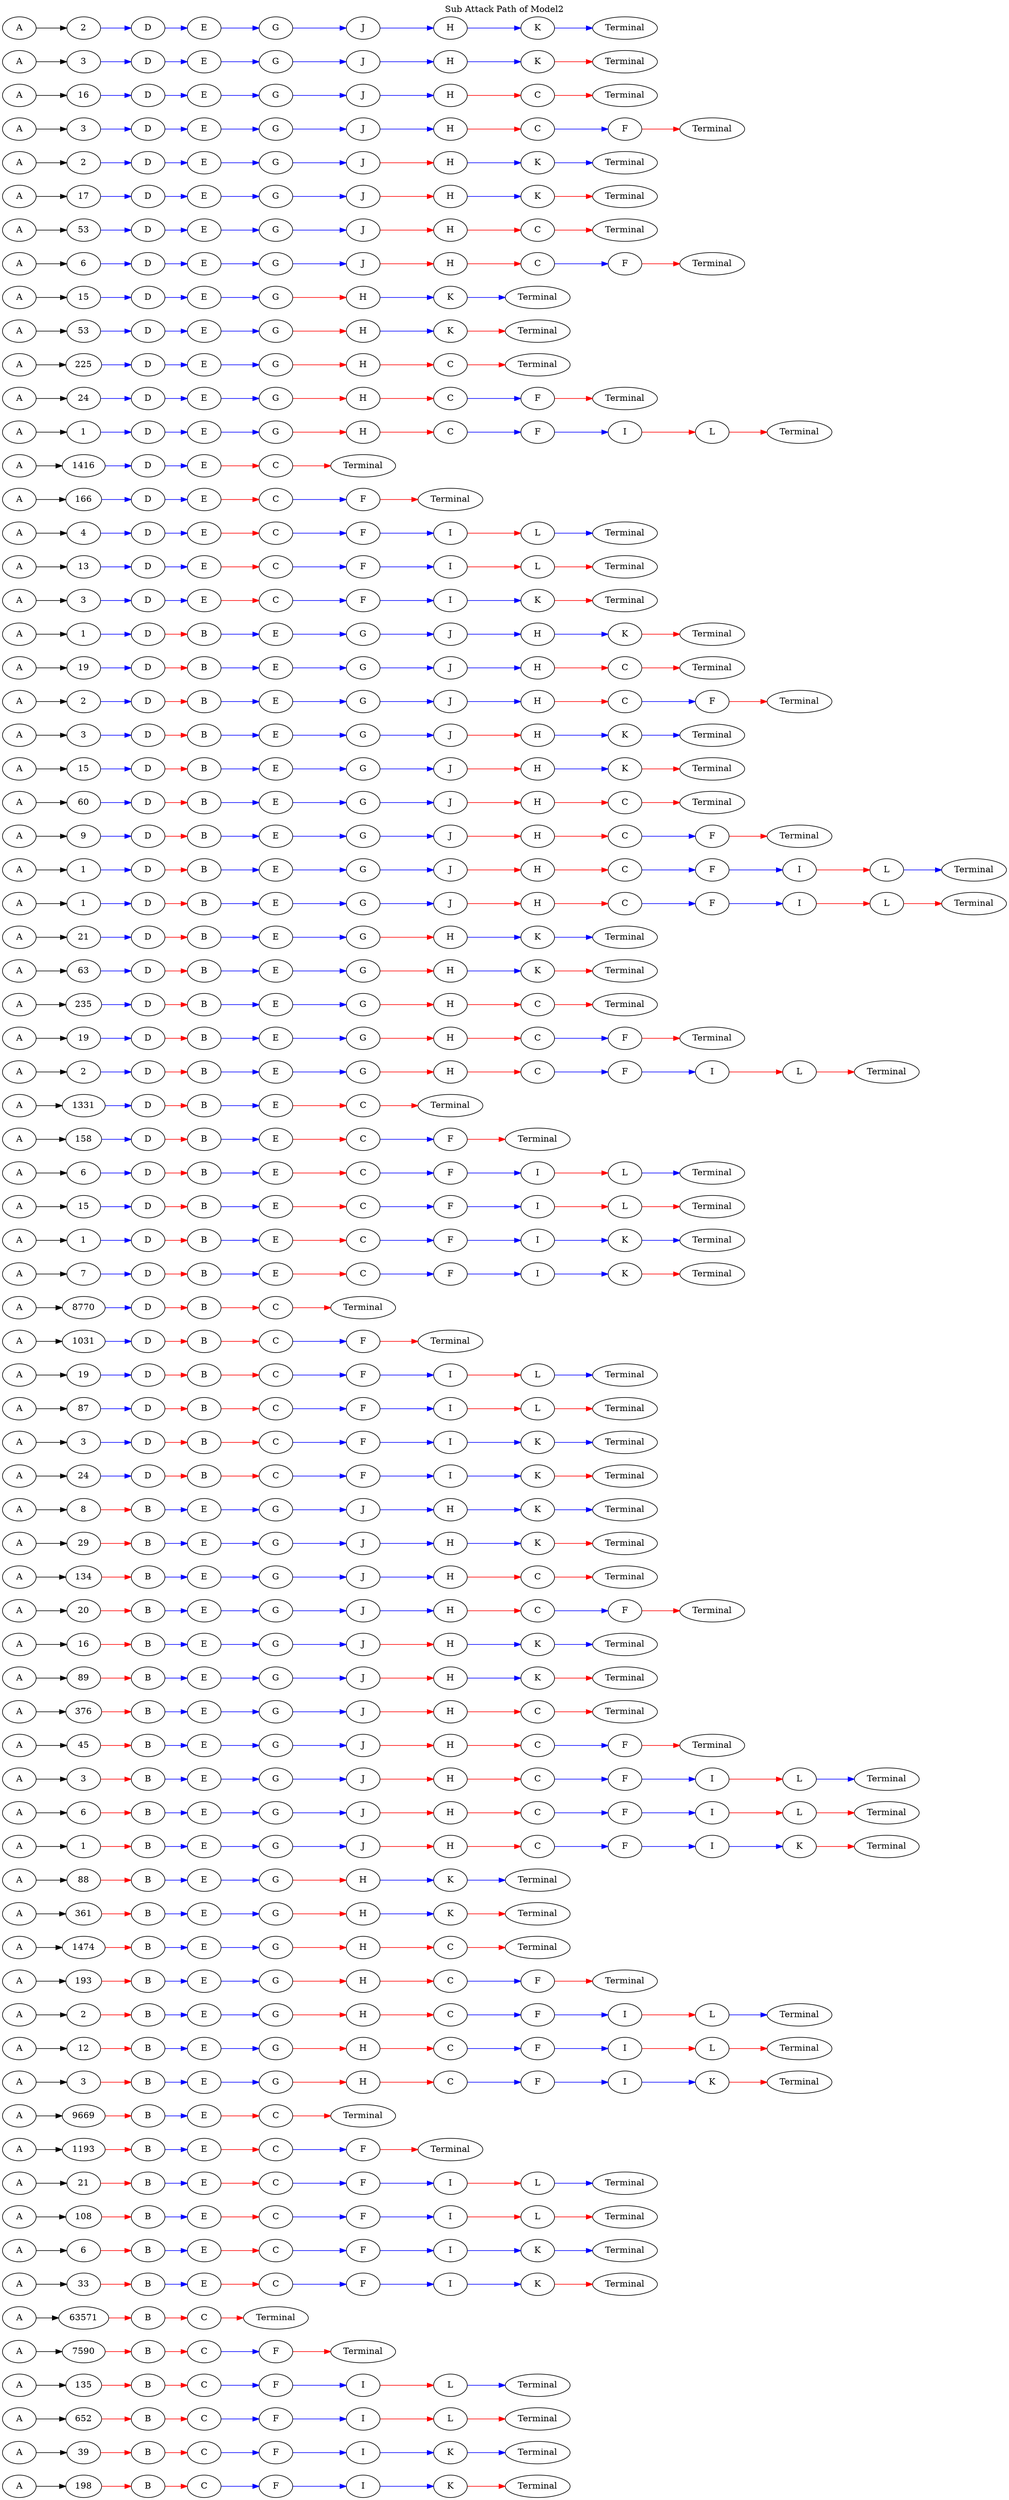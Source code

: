 // Sub Attack Path
digraph SubAttackPathModel {
	graph [label="Sub Attack Path of Model2" labelloc=t rankdir=LR]
	A1 [label=A]
	number_of_attack1 [label=198]
	A1 -> number_of_attack1
	B1 [label=B]
	number_of_attack1 -> B1 [color=red]
	C1 [label=C]
	B1 -> C1 [color=red]
	F1 [label=F]
	C1 -> F1 [color=blue]
	I1 [label=I]
	F1 -> I1 [color=blue]
	K1 [label=K]
	I1 -> K1 [color=blue]
	Terminal1 [label=Terminal]
	K1 -> Terminal1 [color=red]
	A2 [label=A]
	number_of_attack2 [label=39]
	A2 -> number_of_attack2
	B2 [label=B]
	number_of_attack2 -> B2 [color=red]
	C2 [label=C]
	B2 -> C2 [color=red]
	F2 [label=F]
	C2 -> F2 [color=blue]
	I2 [label=I]
	F2 -> I2 [color=blue]
	K2 [label=K]
	I2 -> K2 [color=blue]
	Terminal2 [label=Terminal]
	K2 -> Terminal2 [color=blue]
	A3 [label=A]
	number_of_attack3 [label=652]
	A3 -> number_of_attack3
	B3 [label=B]
	number_of_attack3 -> B3 [color=red]
	C3 [label=C]
	B3 -> C3 [color=red]
	F3 [label=F]
	C3 -> F3 [color=blue]
	I3 [label=I]
	F3 -> I3 [color=blue]
	L3 [label=L]
	I3 -> L3 [color=red]
	Terminal3 [label=Terminal]
	L3 -> Terminal3 [color=red]
	A4 [label=A]
	number_of_attack4 [label=135]
	A4 -> number_of_attack4
	B4 [label=B]
	number_of_attack4 -> B4 [color=red]
	C4 [label=C]
	B4 -> C4 [color=red]
	F4 [label=F]
	C4 -> F4 [color=blue]
	I4 [label=I]
	F4 -> I4 [color=blue]
	L4 [label=L]
	I4 -> L4 [color=red]
	Terminal4 [label=Terminal]
	L4 -> Terminal4 [color=blue]
	A5 [label=A]
	number_of_attack5 [label=7590]
	A5 -> number_of_attack5
	B5 [label=B]
	number_of_attack5 -> B5 [color=red]
	C5 [label=C]
	B5 -> C5 [color=red]
	F5 [label=F]
	C5 -> F5 [color=blue]
	Terminal5 [label=Terminal]
	F5 -> Terminal5 [color=red]
	A6 [label=A]
	number_of_attack6 [label=63571]
	A6 -> number_of_attack6
	B6 [label=B]
	number_of_attack6 -> B6 [color=red]
	C6 [label=C]
	B6 -> C6 [color=red]
	Terminal6 [label=Terminal]
	C6 -> Terminal6 [color=red]
	A7 [label=A]
	number_of_attack7 [label=33]
	A7 -> number_of_attack7
	B7 [label=B]
	number_of_attack7 -> B7 [color=red]
	E7 [label=E]
	B7 -> E7 [color=blue]
	C7 [label=C]
	E7 -> C7 [color=red]
	F7 [label=F]
	C7 -> F7 [color=blue]
	I7 [label=I]
	F7 -> I7 [color=blue]
	K7 [label=K]
	I7 -> K7 [color=blue]
	Terminal7 [label=Terminal]
	K7 -> Terminal7 [color=red]
	A8 [label=A]
	number_of_attack8 [label=6]
	A8 -> number_of_attack8
	B8 [label=B]
	number_of_attack8 -> B8 [color=red]
	E8 [label=E]
	B8 -> E8 [color=blue]
	C8 [label=C]
	E8 -> C8 [color=red]
	F8 [label=F]
	C8 -> F8 [color=blue]
	I8 [label=I]
	F8 -> I8 [color=blue]
	K8 [label=K]
	I8 -> K8 [color=blue]
	Terminal8 [label=Terminal]
	K8 -> Terminal8 [color=blue]
	A9 [label=A]
	number_of_attack9 [label=108]
	A9 -> number_of_attack9
	B9 [label=B]
	number_of_attack9 -> B9 [color=red]
	E9 [label=E]
	B9 -> E9 [color=blue]
	C9 [label=C]
	E9 -> C9 [color=red]
	F9 [label=F]
	C9 -> F9 [color=blue]
	I9 [label=I]
	F9 -> I9 [color=blue]
	L9 [label=L]
	I9 -> L9 [color=red]
	Terminal9 [label=Terminal]
	L9 -> Terminal9 [color=red]
	A10 [label=A]
	number_of_attack10 [label=21]
	A10 -> number_of_attack10
	B10 [label=B]
	number_of_attack10 -> B10 [color=red]
	E10 [label=E]
	B10 -> E10 [color=blue]
	C10 [label=C]
	E10 -> C10 [color=red]
	F10 [label=F]
	C10 -> F10 [color=blue]
	I10 [label=I]
	F10 -> I10 [color=blue]
	L10 [label=L]
	I10 -> L10 [color=red]
	Terminal10 [label=Terminal]
	L10 -> Terminal10 [color=blue]
	A11 [label=A]
	number_of_attack11 [label=1193]
	A11 -> number_of_attack11
	B11 [label=B]
	number_of_attack11 -> B11 [color=red]
	E11 [label=E]
	B11 -> E11 [color=blue]
	C11 [label=C]
	E11 -> C11 [color=red]
	F11 [label=F]
	C11 -> F11 [color=blue]
	Terminal11 [label=Terminal]
	F11 -> Terminal11 [color=red]
	A12 [label=A]
	number_of_attack12 [label=9669]
	A12 -> number_of_attack12
	B12 [label=B]
	number_of_attack12 -> B12 [color=red]
	E12 [label=E]
	B12 -> E12 [color=blue]
	C12 [label=C]
	E12 -> C12 [color=red]
	Terminal12 [label=Terminal]
	C12 -> Terminal12 [color=red]
	A13 [label=A]
	number_of_attack13 [label=3]
	A13 -> number_of_attack13
	B13 [label=B]
	number_of_attack13 -> B13 [color=red]
	E13 [label=E]
	B13 -> E13 [color=blue]
	G13 [label=G]
	E13 -> G13 [color=blue]
	H13 [label=H]
	G13 -> H13 [color=red]
	C13 [label=C]
	H13 -> C13 [color=red]
	F13 [label=F]
	C13 -> F13 [color=blue]
	I13 [label=I]
	F13 -> I13 [color=blue]
	K13 [label=K]
	I13 -> K13 [color=blue]
	Terminal13 [label=Terminal]
	K13 -> Terminal13 [color=red]
	A14 [label=A]
	number_of_attack14 [label=12]
	A14 -> number_of_attack14
	B14 [label=B]
	number_of_attack14 -> B14 [color=red]
	E14 [label=E]
	B14 -> E14 [color=blue]
	G14 [label=G]
	E14 -> G14 [color=blue]
	H14 [label=H]
	G14 -> H14 [color=red]
	C14 [label=C]
	H14 -> C14 [color=red]
	F14 [label=F]
	C14 -> F14 [color=blue]
	I14 [label=I]
	F14 -> I14 [color=blue]
	L14 [label=L]
	I14 -> L14 [color=red]
	Terminal14 [label=Terminal]
	L14 -> Terminal14 [color=red]
	A15 [label=A]
	number_of_attack15 [label=2]
	A15 -> number_of_attack15
	B15 [label=B]
	number_of_attack15 -> B15 [color=red]
	E15 [label=E]
	B15 -> E15 [color=blue]
	G15 [label=G]
	E15 -> G15 [color=blue]
	H15 [label=H]
	G15 -> H15 [color=red]
	C15 [label=C]
	H15 -> C15 [color=red]
	F15 [label=F]
	C15 -> F15 [color=blue]
	I15 [label=I]
	F15 -> I15 [color=blue]
	L15 [label=L]
	I15 -> L15 [color=red]
	Terminal15 [label=Terminal]
	L15 -> Terminal15 [color=blue]
	A16 [label=A]
	number_of_attack16 [label=193]
	A16 -> number_of_attack16
	B16 [label=B]
	number_of_attack16 -> B16 [color=red]
	E16 [label=E]
	B16 -> E16 [color=blue]
	G16 [label=G]
	E16 -> G16 [color=blue]
	H16 [label=H]
	G16 -> H16 [color=red]
	C16 [label=C]
	H16 -> C16 [color=red]
	F16 [label=F]
	C16 -> F16 [color=blue]
	Terminal16 [label=Terminal]
	F16 -> Terminal16 [color=red]
	A17 [label=A]
	number_of_attack17 [label=1474]
	A17 -> number_of_attack17
	B17 [label=B]
	number_of_attack17 -> B17 [color=red]
	E17 [label=E]
	B17 -> E17 [color=blue]
	G17 [label=G]
	E17 -> G17 [color=blue]
	H17 [label=H]
	G17 -> H17 [color=red]
	C17 [label=C]
	H17 -> C17 [color=red]
	Terminal17 [label=Terminal]
	C17 -> Terminal17 [color=red]
	A18 [label=A]
	number_of_attack18 [label=361]
	A18 -> number_of_attack18
	B18 [label=B]
	number_of_attack18 -> B18 [color=red]
	E18 [label=E]
	B18 -> E18 [color=blue]
	G18 [label=G]
	E18 -> G18 [color=blue]
	H18 [label=H]
	G18 -> H18 [color=red]
	K18 [label=K]
	H18 -> K18 [color=blue]
	Terminal18 [label=Terminal]
	K18 -> Terminal18 [color=red]
	A19 [label=A]
	number_of_attack19 [label=88]
	A19 -> number_of_attack19
	B19 [label=B]
	number_of_attack19 -> B19 [color=red]
	E19 [label=E]
	B19 -> E19 [color=blue]
	G19 [label=G]
	E19 -> G19 [color=blue]
	H19 [label=H]
	G19 -> H19 [color=red]
	K19 [label=K]
	H19 -> K19 [color=blue]
	Terminal19 [label=Terminal]
	K19 -> Terminal19 [color=blue]
	A20 [label=A]
	number_of_attack20 [label=1]
	A20 -> number_of_attack20
	B20 [label=B]
	number_of_attack20 -> B20 [color=red]
	E20 [label=E]
	B20 -> E20 [color=blue]
	G20 [label=G]
	E20 -> G20 [color=blue]
	J20 [label=J]
	G20 -> J20 [color=blue]
	H20 [label=H]
	J20 -> H20 [color=red]
	C20 [label=C]
	H20 -> C20 [color=red]
	F20 [label=F]
	C20 -> F20 [color=blue]
	I20 [label=I]
	F20 -> I20 [color=blue]
	K20 [label=K]
	I20 -> K20 [color=blue]
	Terminal20 [label=Terminal]
	K20 -> Terminal20 [color=red]
	A21 [label=A]
	number_of_attack21 [label=6]
	A21 -> number_of_attack21
	B21 [label=B]
	number_of_attack21 -> B21 [color=red]
	E21 [label=E]
	B21 -> E21 [color=blue]
	G21 [label=G]
	E21 -> G21 [color=blue]
	J21 [label=J]
	G21 -> J21 [color=blue]
	H21 [label=H]
	J21 -> H21 [color=red]
	C21 [label=C]
	H21 -> C21 [color=red]
	F21 [label=F]
	C21 -> F21 [color=blue]
	I21 [label=I]
	F21 -> I21 [color=blue]
	L21 [label=L]
	I21 -> L21 [color=red]
	Terminal21 [label=Terminal]
	L21 -> Terminal21 [color=red]
	A22 [label=A]
	number_of_attack22 [label=3]
	A22 -> number_of_attack22
	B22 [label=B]
	number_of_attack22 -> B22 [color=red]
	E22 [label=E]
	B22 -> E22 [color=blue]
	G22 [label=G]
	E22 -> G22 [color=blue]
	J22 [label=J]
	G22 -> J22 [color=blue]
	H22 [label=H]
	J22 -> H22 [color=red]
	C22 [label=C]
	H22 -> C22 [color=red]
	F22 [label=F]
	C22 -> F22 [color=blue]
	I22 [label=I]
	F22 -> I22 [color=blue]
	L22 [label=L]
	I22 -> L22 [color=red]
	Terminal22 [label=Terminal]
	L22 -> Terminal22 [color=blue]
	A23 [label=A]
	number_of_attack23 [label=45]
	A23 -> number_of_attack23
	B23 [label=B]
	number_of_attack23 -> B23 [color=red]
	E23 [label=E]
	B23 -> E23 [color=blue]
	G23 [label=G]
	E23 -> G23 [color=blue]
	J23 [label=J]
	G23 -> J23 [color=blue]
	H23 [label=H]
	J23 -> H23 [color=red]
	C23 [label=C]
	H23 -> C23 [color=red]
	F23 [label=F]
	C23 -> F23 [color=blue]
	Terminal23 [label=Terminal]
	F23 -> Terminal23 [color=red]
	A24 [label=A]
	number_of_attack24 [label=376]
	A24 -> number_of_attack24
	B24 [label=B]
	number_of_attack24 -> B24 [color=red]
	E24 [label=E]
	B24 -> E24 [color=blue]
	G24 [label=G]
	E24 -> G24 [color=blue]
	J24 [label=J]
	G24 -> J24 [color=blue]
	H24 [label=H]
	J24 -> H24 [color=red]
	C24 [label=C]
	H24 -> C24 [color=red]
	Terminal24 [label=Terminal]
	C24 -> Terminal24 [color=red]
	A25 [label=A]
	number_of_attack25 [label=89]
	A25 -> number_of_attack25
	B25 [label=B]
	number_of_attack25 -> B25 [color=red]
	E25 [label=E]
	B25 -> E25 [color=blue]
	G25 [label=G]
	E25 -> G25 [color=blue]
	J25 [label=J]
	G25 -> J25 [color=blue]
	H25 [label=H]
	J25 -> H25 [color=red]
	K25 [label=K]
	H25 -> K25 [color=blue]
	Terminal25 [label=Terminal]
	K25 -> Terminal25 [color=red]
	A26 [label=A]
	number_of_attack26 [label=16]
	A26 -> number_of_attack26
	B26 [label=B]
	number_of_attack26 -> B26 [color=red]
	E26 [label=E]
	B26 -> E26 [color=blue]
	G26 [label=G]
	E26 -> G26 [color=blue]
	J26 [label=J]
	G26 -> J26 [color=blue]
	H26 [label=H]
	J26 -> H26 [color=red]
	K26 [label=K]
	H26 -> K26 [color=blue]
	Terminal26 [label=Terminal]
	K26 -> Terminal26 [color=blue]
	A27 [label=A]
	number_of_attack27 [label=20]
	A27 -> number_of_attack27
	B27 [label=B]
	number_of_attack27 -> B27 [color=red]
	E27 [label=E]
	B27 -> E27 [color=blue]
	G27 [label=G]
	E27 -> G27 [color=blue]
	J27 [label=J]
	G27 -> J27 [color=blue]
	H27 [label=H]
	J27 -> H27 [color=blue]
	C27 [label=C]
	H27 -> C27 [color=red]
	F27 [label=F]
	C27 -> F27 [color=blue]
	Terminal27 [label=Terminal]
	F27 -> Terminal27 [color=red]
	A28 [label=A]
	number_of_attack28 [label=134]
	A28 -> number_of_attack28
	B28 [label=B]
	number_of_attack28 -> B28 [color=red]
	E28 [label=E]
	B28 -> E28 [color=blue]
	G28 [label=G]
	E28 -> G28 [color=blue]
	J28 [label=J]
	G28 -> J28 [color=blue]
	H28 [label=H]
	J28 -> H28 [color=blue]
	C28 [label=C]
	H28 -> C28 [color=red]
	Terminal28 [label=Terminal]
	C28 -> Terminal28 [color=red]
	A29 [label=A]
	number_of_attack29 [label=29]
	A29 -> number_of_attack29
	B29 [label=B]
	number_of_attack29 -> B29 [color=red]
	E29 [label=E]
	B29 -> E29 [color=blue]
	G29 [label=G]
	E29 -> G29 [color=blue]
	J29 [label=J]
	G29 -> J29 [color=blue]
	H29 [label=H]
	J29 -> H29 [color=blue]
	K29 [label=K]
	H29 -> K29 [color=blue]
	Terminal29 [label=Terminal]
	K29 -> Terminal29 [color=red]
	A30 [label=A]
	number_of_attack30 [label=8]
	A30 -> number_of_attack30
	B30 [label=B]
	number_of_attack30 -> B30 [color=red]
	E30 [label=E]
	B30 -> E30 [color=blue]
	G30 [label=G]
	E30 -> G30 [color=blue]
	J30 [label=J]
	G30 -> J30 [color=blue]
	H30 [label=H]
	J30 -> H30 [color=blue]
	K30 [label=K]
	H30 -> K30 [color=blue]
	Terminal30 [label=Terminal]
	K30 -> Terminal30 [color=blue]
	A31 [label=A]
	number_of_attack31 [label=24]
	A31 -> number_of_attack31
	D31 [label=D]
	number_of_attack31 -> D31 [color=blue]
	B31 [label=B]
	D31 -> B31 [color=red]
	C31 [label=C]
	B31 -> C31 [color=red]
	F31 [label=F]
	C31 -> F31 [color=blue]
	I31 [label=I]
	F31 -> I31 [color=blue]
	K31 [label=K]
	I31 -> K31 [color=blue]
	Terminal31 [label=Terminal]
	K31 -> Terminal31 [color=red]
	A32 [label=A]
	number_of_attack32 [label=3]
	A32 -> number_of_attack32
	D32 [label=D]
	number_of_attack32 -> D32 [color=blue]
	B32 [label=B]
	D32 -> B32 [color=red]
	C32 [label=C]
	B32 -> C32 [color=red]
	F32 [label=F]
	C32 -> F32 [color=blue]
	I32 [label=I]
	F32 -> I32 [color=blue]
	K32 [label=K]
	I32 -> K32 [color=blue]
	Terminal32 [label=Terminal]
	K32 -> Terminal32 [color=blue]
	A33 [label=A]
	number_of_attack33 [label=87]
	A33 -> number_of_attack33
	D33 [label=D]
	number_of_attack33 -> D33 [color=blue]
	B33 [label=B]
	D33 -> B33 [color=red]
	C33 [label=C]
	B33 -> C33 [color=red]
	F33 [label=F]
	C33 -> F33 [color=blue]
	I33 [label=I]
	F33 -> I33 [color=blue]
	L33 [label=L]
	I33 -> L33 [color=red]
	Terminal33 [label=Terminal]
	L33 -> Terminal33 [color=red]
	A34 [label=A]
	number_of_attack34 [label=19]
	A34 -> number_of_attack34
	D34 [label=D]
	number_of_attack34 -> D34 [color=blue]
	B34 [label=B]
	D34 -> B34 [color=red]
	C34 [label=C]
	B34 -> C34 [color=red]
	F34 [label=F]
	C34 -> F34 [color=blue]
	I34 [label=I]
	F34 -> I34 [color=blue]
	L34 [label=L]
	I34 -> L34 [color=red]
	Terminal34 [label=Terminal]
	L34 -> Terminal34 [color=blue]
	A35 [label=A]
	number_of_attack35 [label=1031]
	A35 -> number_of_attack35
	D35 [label=D]
	number_of_attack35 -> D35 [color=blue]
	B35 [label=B]
	D35 -> B35 [color=red]
	C35 [label=C]
	B35 -> C35 [color=red]
	F35 [label=F]
	C35 -> F35 [color=blue]
	Terminal35 [label=Terminal]
	F35 -> Terminal35 [color=red]
	A36 [label=A]
	number_of_attack36 [label=8770]
	A36 -> number_of_attack36
	D36 [label=D]
	number_of_attack36 -> D36 [color=blue]
	B36 [label=B]
	D36 -> B36 [color=red]
	C36 [label=C]
	B36 -> C36 [color=red]
	Terminal36 [label=Terminal]
	C36 -> Terminal36 [color=red]
	A37 [label=A]
	number_of_attack37 [label=7]
	A37 -> number_of_attack37
	D37 [label=D]
	number_of_attack37 -> D37 [color=blue]
	B37 [label=B]
	D37 -> B37 [color=red]
	E37 [label=E]
	B37 -> E37 [color=blue]
	C37 [label=C]
	E37 -> C37 [color=red]
	F37 [label=F]
	C37 -> F37 [color=blue]
	I37 [label=I]
	F37 -> I37 [color=blue]
	K37 [label=K]
	I37 -> K37 [color=blue]
	Terminal37 [label=Terminal]
	K37 -> Terminal37 [color=red]
	A38 [label=A]
	number_of_attack38 [label=1]
	A38 -> number_of_attack38
	D38 [label=D]
	number_of_attack38 -> D38 [color=blue]
	B38 [label=B]
	D38 -> B38 [color=red]
	E38 [label=E]
	B38 -> E38 [color=blue]
	C38 [label=C]
	E38 -> C38 [color=red]
	F38 [label=F]
	C38 -> F38 [color=blue]
	I38 [label=I]
	F38 -> I38 [color=blue]
	K38 [label=K]
	I38 -> K38 [color=blue]
	Terminal38 [label=Terminal]
	K38 -> Terminal38 [color=blue]
	A39 [label=A]
	number_of_attack39 [label=15]
	A39 -> number_of_attack39
	D39 [label=D]
	number_of_attack39 -> D39 [color=blue]
	B39 [label=B]
	D39 -> B39 [color=red]
	E39 [label=E]
	B39 -> E39 [color=blue]
	C39 [label=C]
	E39 -> C39 [color=red]
	F39 [label=F]
	C39 -> F39 [color=blue]
	I39 [label=I]
	F39 -> I39 [color=blue]
	L39 [label=L]
	I39 -> L39 [color=red]
	Terminal39 [label=Terminal]
	L39 -> Terminal39 [color=red]
	A40 [label=A]
	number_of_attack40 [label=6]
	A40 -> number_of_attack40
	D40 [label=D]
	number_of_attack40 -> D40 [color=blue]
	B40 [label=B]
	D40 -> B40 [color=red]
	E40 [label=E]
	B40 -> E40 [color=blue]
	C40 [label=C]
	E40 -> C40 [color=red]
	F40 [label=F]
	C40 -> F40 [color=blue]
	I40 [label=I]
	F40 -> I40 [color=blue]
	L40 [label=L]
	I40 -> L40 [color=red]
	Terminal40 [label=Terminal]
	L40 -> Terminal40 [color=blue]
	A41 [label=A]
	number_of_attack41 [label=158]
	A41 -> number_of_attack41
	D41 [label=D]
	number_of_attack41 -> D41 [color=blue]
	B41 [label=B]
	D41 -> B41 [color=red]
	E41 [label=E]
	B41 -> E41 [color=blue]
	C41 [label=C]
	E41 -> C41 [color=red]
	F41 [label=F]
	C41 -> F41 [color=blue]
	Terminal41 [label=Terminal]
	F41 -> Terminal41 [color=red]
	A42 [label=A]
	number_of_attack42 [label=1331]
	A42 -> number_of_attack42
	D42 [label=D]
	number_of_attack42 -> D42 [color=blue]
	B42 [label=B]
	D42 -> B42 [color=red]
	E42 [label=E]
	B42 -> E42 [color=blue]
	C42 [label=C]
	E42 -> C42 [color=red]
	Terminal42 [label=Terminal]
	C42 -> Terminal42 [color=red]
	A43 [label=A]
	number_of_attack43 [label=2]
	A43 -> number_of_attack43
	D43 [label=D]
	number_of_attack43 -> D43 [color=blue]
	B43 [label=B]
	D43 -> B43 [color=red]
	E43 [label=E]
	B43 -> E43 [color=blue]
	G43 [label=G]
	E43 -> G43 [color=blue]
	H43 [label=H]
	G43 -> H43 [color=red]
	C43 [label=C]
	H43 -> C43 [color=red]
	F43 [label=F]
	C43 -> F43 [color=blue]
	I43 [label=I]
	F43 -> I43 [color=blue]
	L43 [label=L]
	I43 -> L43 [color=red]
	Terminal43 [label=Terminal]
	L43 -> Terminal43 [color=red]
	A44 [label=A]
	number_of_attack44 [label=19]
	A44 -> number_of_attack44
	D44 [label=D]
	number_of_attack44 -> D44 [color=blue]
	B44 [label=B]
	D44 -> B44 [color=red]
	E44 [label=E]
	B44 -> E44 [color=blue]
	G44 [label=G]
	E44 -> G44 [color=blue]
	H44 [label=H]
	G44 -> H44 [color=red]
	C44 [label=C]
	H44 -> C44 [color=red]
	F44 [label=F]
	C44 -> F44 [color=blue]
	Terminal44 [label=Terminal]
	F44 -> Terminal44 [color=red]
	A45 [label=A]
	number_of_attack45 [label=235]
	A45 -> number_of_attack45
	D45 [label=D]
	number_of_attack45 -> D45 [color=blue]
	B45 [label=B]
	D45 -> B45 [color=red]
	E45 [label=E]
	B45 -> E45 [color=blue]
	G45 [label=G]
	E45 -> G45 [color=blue]
	H45 [label=H]
	G45 -> H45 [color=red]
	C45 [label=C]
	H45 -> C45 [color=red]
	Terminal45 [label=Terminal]
	C45 -> Terminal45 [color=red]
	A46 [label=A]
	number_of_attack46 [label=63]
	A46 -> number_of_attack46
	D46 [label=D]
	number_of_attack46 -> D46 [color=blue]
	B46 [label=B]
	D46 -> B46 [color=red]
	E46 [label=E]
	B46 -> E46 [color=blue]
	G46 [label=G]
	E46 -> G46 [color=blue]
	H46 [label=H]
	G46 -> H46 [color=red]
	K46 [label=K]
	H46 -> K46 [color=blue]
	Terminal46 [label=Terminal]
	K46 -> Terminal46 [color=red]
	A47 [label=A]
	number_of_attack47 [label=21]
	A47 -> number_of_attack47
	D47 [label=D]
	number_of_attack47 -> D47 [color=blue]
	B47 [label=B]
	D47 -> B47 [color=red]
	E47 [label=E]
	B47 -> E47 [color=blue]
	G47 [label=G]
	E47 -> G47 [color=blue]
	H47 [label=H]
	G47 -> H47 [color=red]
	K47 [label=K]
	H47 -> K47 [color=blue]
	Terminal47 [label=Terminal]
	K47 -> Terminal47 [color=blue]
	A48 [label=A]
	number_of_attack48 [label=1]
	A48 -> number_of_attack48
	D48 [label=D]
	number_of_attack48 -> D48 [color=blue]
	B48 [label=B]
	D48 -> B48 [color=red]
	E48 [label=E]
	B48 -> E48 [color=blue]
	G48 [label=G]
	E48 -> G48 [color=blue]
	J48 [label=J]
	G48 -> J48 [color=blue]
	H48 [label=H]
	J48 -> H48 [color=red]
	C48 [label=C]
	H48 -> C48 [color=red]
	F48 [label=F]
	C48 -> F48 [color=blue]
	I48 [label=I]
	F48 -> I48 [color=blue]
	L48 [label=L]
	I48 -> L48 [color=red]
	Terminal48 [label=Terminal]
	L48 -> Terminal48 [color=red]
	A49 [label=A]
	number_of_attack49 [label=1]
	A49 -> number_of_attack49
	D49 [label=D]
	number_of_attack49 -> D49 [color=blue]
	B49 [label=B]
	D49 -> B49 [color=red]
	E49 [label=E]
	B49 -> E49 [color=blue]
	G49 [label=G]
	E49 -> G49 [color=blue]
	J49 [label=J]
	G49 -> J49 [color=blue]
	H49 [label=H]
	J49 -> H49 [color=red]
	C49 [label=C]
	H49 -> C49 [color=red]
	F49 [label=F]
	C49 -> F49 [color=blue]
	I49 [label=I]
	F49 -> I49 [color=blue]
	L49 [label=L]
	I49 -> L49 [color=red]
	Terminal49 [label=Terminal]
	L49 -> Terminal49 [color=blue]
	A50 [label=A]
	number_of_attack50 [label=9]
	A50 -> number_of_attack50
	D50 [label=D]
	number_of_attack50 -> D50 [color=blue]
	B50 [label=B]
	D50 -> B50 [color=red]
	E50 [label=E]
	B50 -> E50 [color=blue]
	G50 [label=G]
	E50 -> G50 [color=blue]
	J50 [label=J]
	G50 -> J50 [color=blue]
	H50 [label=H]
	J50 -> H50 [color=red]
	C50 [label=C]
	H50 -> C50 [color=red]
	F50 [label=F]
	C50 -> F50 [color=blue]
	Terminal50 [label=Terminal]
	F50 -> Terminal50 [color=red]
	A51 [label=A]
	number_of_attack51 [label=60]
	A51 -> number_of_attack51
	D51 [label=D]
	number_of_attack51 -> D51 [color=blue]
	B51 [label=B]
	D51 -> B51 [color=red]
	E51 [label=E]
	B51 -> E51 [color=blue]
	G51 [label=G]
	E51 -> G51 [color=blue]
	J51 [label=J]
	G51 -> J51 [color=blue]
	H51 [label=H]
	J51 -> H51 [color=red]
	C51 [label=C]
	H51 -> C51 [color=red]
	Terminal51 [label=Terminal]
	C51 -> Terminal51 [color=red]
	A52 [label=A]
	number_of_attack52 [label=15]
	A52 -> number_of_attack52
	D52 [label=D]
	number_of_attack52 -> D52 [color=blue]
	B52 [label=B]
	D52 -> B52 [color=red]
	E52 [label=E]
	B52 -> E52 [color=blue]
	G52 [label=G]
	E52 -> G52 [color=blue]
	J52 [label=J]
	G52 -> J52 [color=blue]
	H52 [label=H]
	J52 -> H52 [color=red]
	K52 [label=K]
	H52 -> K52 [color=blue]
	Terminal52 [label=Terminal]
	K52 -> Terminal52 [color=red]
	A53 [label=A]
	number_of_attack53 [label=3]
	A53 -> number_of_attack53
	D53 [label=D]
	number_of_attack53 -> D53 [color=blue]
	B53 [label=B]
	D53 -> B53 [color=red]
	E53 [label=E]
	B53 -> E53 [color=blue]
	G53 [label=G]
	E53 -> G53 [color=blue]
	J53 [label=J]
	G53 -> J53 [color=blue]
	H53 [label=H]
	J53 -> H53 [color=red]
	K53 [label=K]
	H53 -> K53 [color=blue]
	Terminal53 [label=Terminal]
	K53 -> Terminal53 [color=blue]
	A54 [label=A]
	number_of_attack54 [label=2]
	A54 -> number_of_attack54
	D54 [label=D]
	number_of_attack54 -> D54 [color=blue]
	B54 [label=B]
	D54 -> B54 [color=red]
	E54 [label=E]
	B54 -> E54 [color=blue]
	G54 [label=G]
	E54 -> G54 [color=blue]
	J54 [label=J]
	G54 -> J54 [color=blue]
	H54 [label=H]
	J54 -> H54 [color=blue]
	C54 [label=C]
	H54 -> C54 [color=red]
	F54 [label=F]
	C54 -> F54 [color=blue]
	Terminal54 [label=Terminal]
	F54 -> Terminal54 [color=red]
	A55 [label=A]
	number_of_attack55 [label=19]
	A55 -> number_of_attack55
	D55 [label=D]
	number_of_attack55 -> D55 [color=blue]
	B55 [label=B]
	D55 -> B55 [color=red]
	E55 [label=E]
	B55 -> E55 [color=blue]
	G55 [label=G]
	E55 -> G55 [color=blue]
	J55 [label=J]
	G55 -> J55 [color=blue]
	H55 [label=H]
	J55 -> H55 [color=blue]
	C55 [label=C]
	H55 -> C55 [color=red]
	Terminal55 [label=Terminal]
	C55 -> Terminal55 [color=red]
	A56 [label=A]
	number_of_attack56 [label=1]
	A56 -> number_of_attack56
	D56 [label=D]
	number_of_attack56 -> D56 [color=blue]
	B56 [label=B]
	D56 -> B56 [color=red]
	E56 [label=E]
	B56 -> E56 [color=blue]
	G56 [label=G]
	E56 -> G56 [color=blue]
	J56 [label=J]
	G56 -> J56 [color=blue]
	H56 [label=H]
	J56 -> H56 [color=blue]
	K56 [label=K]
	H56 -> K56 [color=blue]
	Terminal56 [label=Terminal]
	K56 -> Terminal56 [color=red]
	A57 [label=A]
	number_of_attack57 [label=3]
	A57 -> number_of_attack57
	D57 [label=D]
	number_of_attack57 -> D57 [color=blue]
	E57 [label=E]
	D57 -> E57 [color=blue]
	C57 [label=C]
	E57 -> C57 [color=red]
	F57 [label=F]
	C57 -> F57 [color=blue]
	I57 [label=I]
	F57 -> I57 [color=blue]
	K57 [label=K]
	I57 -> K57 [color=blue]
	Terminal57 [label=Terminal]
	K57 -> Terminal57 [color=red]
	A58 [label=A]
	number_of_attack58 [label=13]
	A58 -> number_of_attack58
	D58 [label=D]
	number_of_attack58 -> D58 [color=blue]
	E58 [label=E]
	D58 -> E58 [color=blue]
	C58 [label=C]
	E58 -> C58 [color=red]
	F58 [label=F]
	C58 -> F58 [color=blue]
	I58 [label=I]
	F58 -> I58 [color=blue]
	L58 [label=L]
	I58 -> L58 [color=red]
	Terminal58 [label=Terminal]
	L58 -> Terminal58 [color=red]
	A59 [label=A]
	number_of_attack59 [label=4]
	A59 -> number_of_attack59
	D59 [label=D]
	number_of_attack59 -> D59 [color=blue]
	E59 [label=E]
	D59 -> E59 [color=blue]
	C59 [label=C]
	E59 -> C59 [color=red]
	F59 [label=F]
	C59 -> F59 [color=blue]
	I59 [label=I]
	F59 -> I59 [color=blue]
	L59 [label=L]
	I59 -> L59 [color=red]
	Terminal59 [label=Terminal]
	L59 -> Terminal59 [color=blue]
	A60 [label=A]
	number_of_attack60 [label=166]
	A60 -> number_of_attack60
	D60 [label=D]
	number_of_attack60 -> D60 [color=blue]
	E60 [label=E]
	D60 -> E60 [color=blue]
	C60 [label=C]
	E60 -> C60 [color=red]
	F60 [label=F]
	C60 -> F60 [color=blue]
	Terminal60 [label=Terminal]
	F60 -> Terminal60 [color=red]
	A61 [label=A]
	number_of_attack61 [label=1416]
	A61 -> number_of_attack61
	D61 [label=D]
	number_of_attack61 -> D61 [color=blue]
	E61 [label=E]
	D61 -> E61 [color=blue]
	C61 [label=C]
	E61 -> C61 [color=red]
	Terminal61 [label=Terminal]
	C61 -> Terminal61 [color=red]
	A62 [label=A]
	number_of_attack62 [label=1]
	A62 -> number_of_attack62
	D62 [label=D]
	number_of_attack62 -> D62 [color=blue]
	E62 [label=E]
	D62 -> E62 [color=blue]
	G62 [label=G]
	E62 -> G62 [color=blue]
	H62 [label=H]
	G62 -> H62 [color=red]
	C62 [label=C]
	H62 -> C62 [color=red]
	F62 [label=F]
	C62 -> F62 [color=blue]
	I62 [label=I]
	F62 -> I62 [color=blue]
	L62 [label=L]
	I62 -> L62 [color=red]
	Terminal62 [label=Terminal]
	L62 -> Terminal62 [color=red]
	A63 [label=A]
	number_of_attack63 [label=24]
	A63 -> number_of_attack63
	D63 [label=D]
	number_of_attack63 -> D63 [color=blue]
	E63 [label=E]
	D63 -> E63 [color=blue]
	G63 [label=G]
	E63 -> G63 [color=blue]
	H63 [label=H]
	G63 -> H63 [color=red]
	C63 [label=C]
	H63 -> C63 [color=red]
	F63 [label=F]
	C63 -> F63 [color=blue]
	Terminal63 [label=Terminal]
	F63 -> Terminal63 [color=red]
	A64 [label=A]
	number_of_attack64 [label=225]
	A64 -> number_of_attack64
	D64 [label=D]
	number_of_attack64 -> D64 [color=blue]
	E64 [label=E]
	D64 -> E64 [color=blue]
	G64 [label=G]
	E64 -> G64 [color=blue]
	H64 [label=H]
	G64 -> H64 [color=red]
	C64 [label=C]
	H64 -> C64 [color=red]
	Terminal64 [label=Terminal]
	C64 -> Terminal64 [color=red]
	A65 [label=A]
	number_of_attack65 [label=53]
	A65 -> number_of_attack65
	D65 [label=D]
	number_of_attack65 -> D65 [color=blue]
	E65 [label=E]
	D65 -> E65 [color=blue]
	G65 [label=G]
	E65 -> G65 [color=blue]
	H65 [label=H]
	G65 -> H65 [color=red]
	K65 [label=K]
	H65 -> K65 [color=blue]
	Terminal65 [label=Terminal]
	K65 -> Terminal65 [color=red]
	A66 [label=A]
	number_of_attack66 [label=15]
	A66 -> number_of_attack66
	D66 [label=D]
	number_of_attack66 -> D66 [color=blue]
	E66 [label=E]
	D66 -> E66 [color=blue]
	G66 [label=G]
	E66 -> G66 [color=blue]
	H66 [label=H]
	G66 -> H66 [color=red]
	K66 [label=K]
	H66 -> K66 [color=blue]
	Terminal66 [label=Terminal]
	K66 -> Terminal66 [color=blue]
	A67 [label=A]
	number_of_attack67 [label=6]
	A67 -> number_of_attack67
	D67 [label=D]
	number_of_attack67 -> D67 [color=blue]
	E67 [label=E]
	D67 -> E67 [color=blue]
	G67 [label=G]
	E67 -> G67 [color=blue]
	J67 [label=J]
	G67 -> J67 [color=blue]
	H67 [label=H]
	J67 -> H67 [color=red]
	C67 [label=C]
	H67 -> C67 [color=red]
	F67 [label=F]
	C67 -> F67 [color=blue]
	Terminal67 [label=Terminal]
	F67 -> Terminal67 [color=red]
	A68 [label=A]
	number_of_attack68 [label=53]
	A68 -> number_of_attack68
	D68 [label=D]
	number_of_attack68 -> D68 [color=blue]
	E68 [label=E]
	D68 -> E68 [color=blue]
	G68 [label=G]
	E68 -> G68 [color=blue]
	J68 [label=J]
	G68 -> J68 [color=blue]
	H68 [label=H]
	J68 -> H68 [color=red]
	C68 [label=C]
	H68 -> C68 [color=red]
	Terminal68 [label=Terminal]
	C68 -> Terminal68 [color=red]
	A69 [label=A]
	number_of_attack69 [label=17]
	A69 -> number_of_attack69
	D69 [label=D]
	number_of_attack69 -> D69 [color=blue]
	E69 [label=E]
	D69 -> E69 [color=blue]
	G69 [label=G]
	E69 -> G69 [color=blue]
	J69 [label=J]
	G69 -> J69 [color=blue]
	H69 [label=H]
	J69 -> H69 [color=red]
	K69 [label=K]
	H69 -> K69 [color=blue]
	Terminal69 [label=Terminal]
	K69 -> Terminal69 [color=red]
	A70 [label=A]
	number_of_attack70 [label=2]
	A70 -> number_of_attack70
	D70 [label=D]
	number_of_attack70 -> D70 [color=blue]
	E70 [label=E]
	D70 -> E70 [color=blue]
	G70 [label=G]
	E70 -> G70 [color=blue]
	J70 [label=J]
	G70 -> J70 [color=blue]
	H70 [label=H]
	J70 -> H70 [color=red]
	K70 [label=K]
	H70 -> K70 [color=blue]
	Terminal70 [label=Terminal]
	K70 -> Terminal70 [color=blue]
	A71 [label=A]
	number_of_attack71 [label=3]
	A71 -> number_of_attack71
	D71 [label=D]
	number_of_attack71 -> D71 [color=blue]
	E71 [label=E]
	D71 -> E71 [color=blue]
	G71 [label=G]
	E71 -> G71 [color=blue]
	J71 [label=J]
	G71 -> J71 [color=blue]
	H71 [label=H]
	J71 -> H71 [color=blue]
	C71 [label=C]
	H71 -> C71 [color=red]
	F71 [label=F]
	C71 -> F71 [color=blue]
	Terminal71 [label=Terminal]
	F71 -> Terminal71 [color=red]
	A72 [label=A]
	number_of_attack72 [label=16]
	A72 -> number_of_attack72
	D72 [label=D]
	number_of_attack72 -> D72 [color=blue]
	E72 [label=E]
	D72 -> E72 [color=blue]
	G72 [label=G]
	E72 -> G72 [color=blue]
	J72 [label=J]
	G72 -> J72 [color=blue]
	H72 [label=H]
	J72 -> H72 [color=blue]
	C72 [label=C]
	H72 -> C72 [color=red]
	Terminal72 [label=Terminal]
	C72 -> Terminal72 [color=red]
	A73 [label=A]
	number_of_attack73 [label=3]
	A73 -> number_of_attack73
	D73 [label=D]
	number_of_attack73 -> D73 [color=blue]
	E73 [label=E]
	D73 -> E73 [color=blue]
	G73 [label=G]
	E73 -> G73 [color=blue]
	J73 [label=J]
	G73 -> J73 [color=blue]
	H73 [label=H]
	J73 -> H73 [color=blue]
	K73 [label=K]
	H73 -> K73 [color=blue]
	Terminal73 [label=Terminal]
	K73 -> Terminal73 [color=red]
	A74 [label=A]
	number_of_attack74 [label=2]
	A74 -> number_of_attack74
	D74 [label=D]
	number_of_attack74 -> D74 [color=blue]
	E74 [label=E]
	D74 -> E74 [color=blue]
	G74 [label=G]
	E74 -> G74 [color=blue]
	J74 [label=J]
	G74 -> J74 [color=blue]
	H74 [label=H]
	J74 -> H74 [color=blue]
	K74 [label=K]
	H74 -> K74 [color=blue]
	Terminal74 [label=Terminal]
	K74 -> Terminal74 [color=blue]
}
